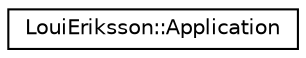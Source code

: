digraph "Graphical Class Hierarchy"
{
 // LATEX_PDF_SIZE
  edge [fontname="Helvetica",fontsize="10",labelfontname="Helvetica",labelfontsize="10"];
  node [fontname="Helvetica",fontsize="10",shape=record];
  rankdir="LR";
  Node0 [label="LouiEriksson::Application",height=0.2,width=0.4,color="black", fillcolor="white", style="filled",URL="$class_loui_eriksson_1_1_application.html",tooltip="Main class for the application."];
}

